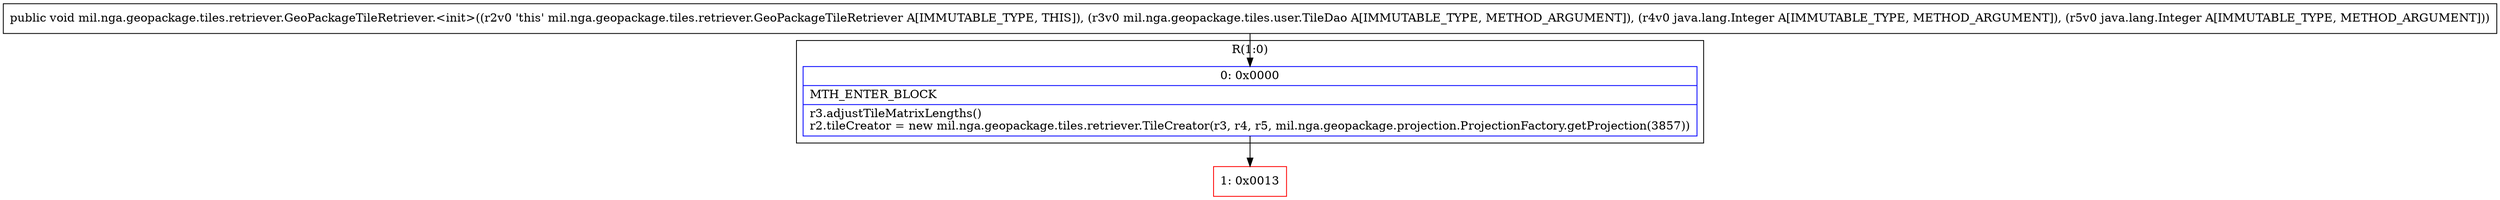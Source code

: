 digraph "CFG formil.nga.geopackage.tiles.retriever.GeoPackageTileRetriever.\<init\>(Lmil\/nga\/geopackage\/tiles\/user\/TileDao;Ljava\/lang\/Integer;Ljava\/lang\/Integer;)V" {
subgraph cluster_Region_764495941 {
label = "R(1:0)";
node [shape=record,color=blue];
Node_0 [shape=record,label="{0\:\ 0x0000|MTH_ENTER_BLOCK\l|r3.adjustTileMatrixLengths()\lr2.tileCreator = new mil.nga.geopackage.tiles.retriever.TileCreator(r3, r4, r5, mil.nga.geopackage.projection.ProjectionFactory.getProjection(3857))\l}"];
}
Node_1 [shape=record,color=red,label="{1\:\ 0x0013}"];
MethodNode[shape=record,label="{public void mil.nga.geopackage.tiles.retriever.GeoPackageTileRetriever.\<init\>((r2v0 'this' mil.nga.geopackage.tiles.retriever.GeoPackageTileRetriever A[IMMUTABLE_TYPE, THIS]), (r3v0 mil.nga.geopackage.tiles.user.TileDao A[IMMUTABLE_TYPE, METHOD_ARGUMENT]), (r4v0 java.lang.Integer A[IMMUTABLE_TYPE, METHOD_ARGUMENT]), (r5v0 java.lang.Integer A[IMMUTABLE_TYPE, METHOD_ARGUMENT])) }"];
MethodNode -> Node_0;
Node_0 -> Node_1;
}

